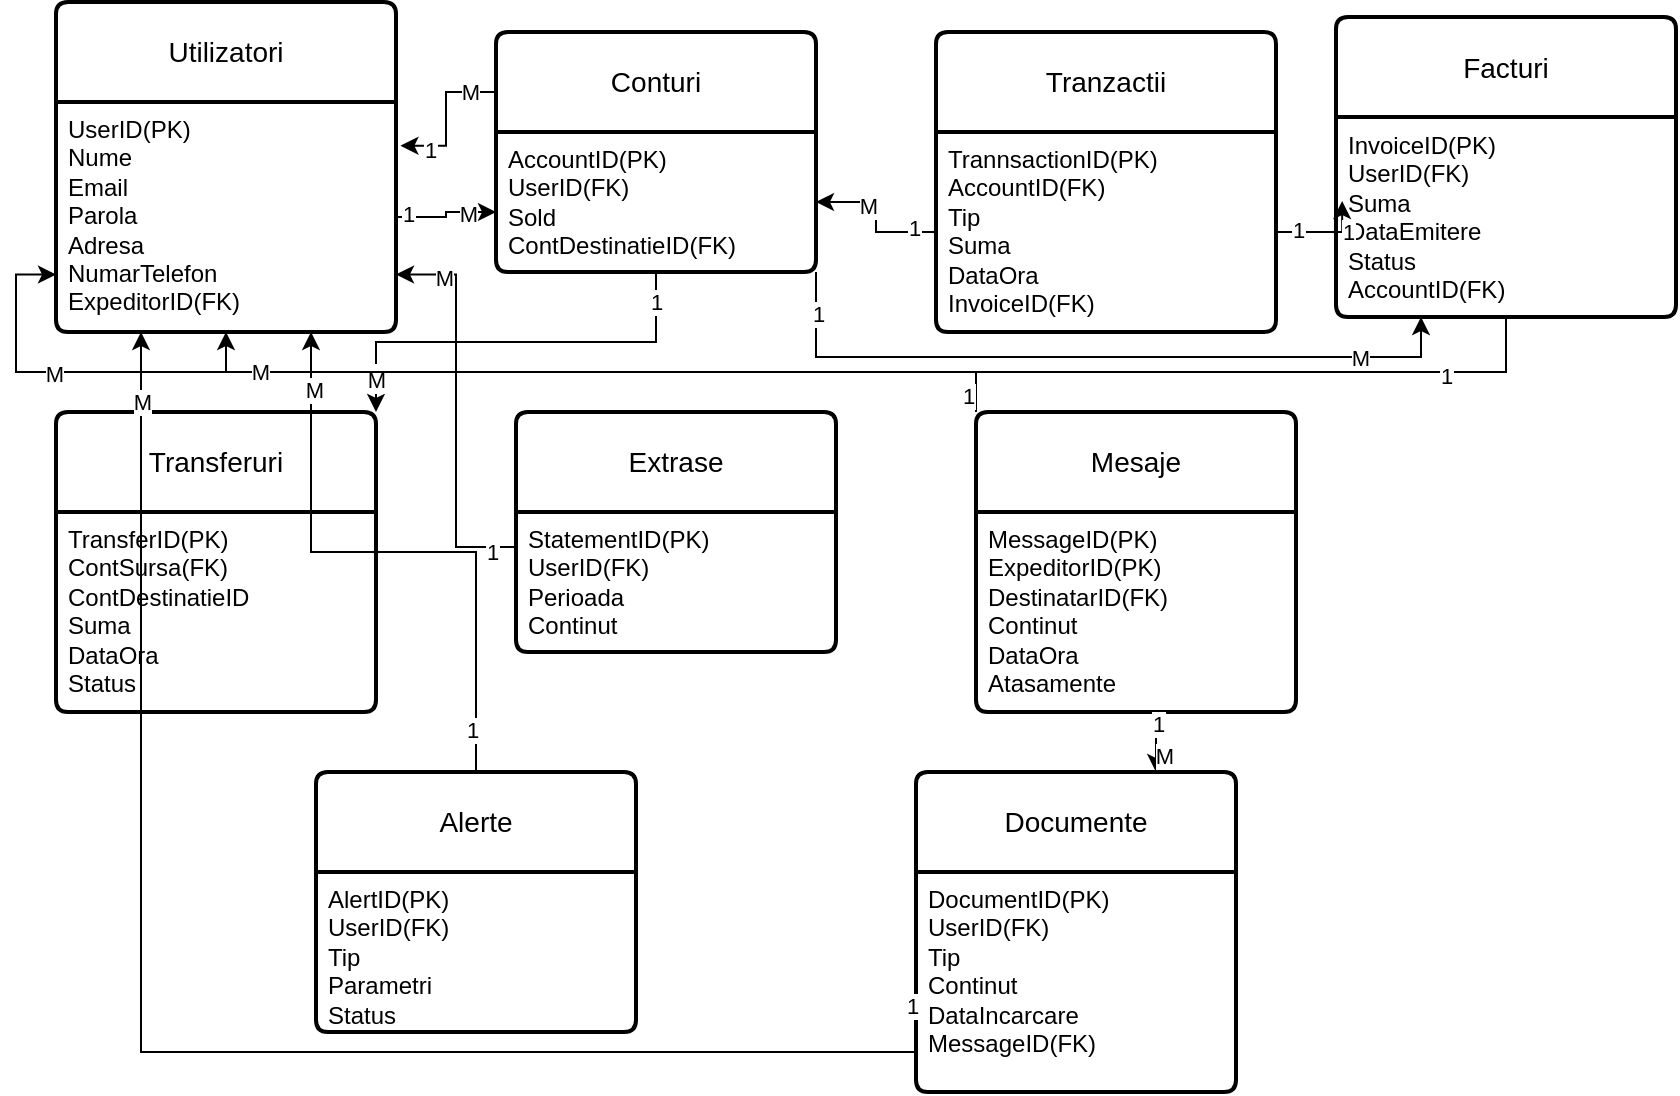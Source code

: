 <mxfile version="24.2.2" type="device">
  <diagram name="Page-1" id="jLjgZsrp2PUuqslbDFui">
    <mxGraphModel dx="832" dy="481" grid="1" gridSize="10" guides="1" tooltips="1" connect="1" arrows="1" fold="1" page="1" pageScale="1" pageWidth="850" pageHeight="1100" math="0" shadow="0">
      <root>
        <mxCell id="0" />
        <mxCell id="1" parent="0" />
        <mxCell id="uB77RhTPK0kiRLwo7SJo-1" value="Utilizatori" style="swimlane;childLayout=stackLayout;horizontal=1;startSize=50;horizontalStack=0;rounded=1;fontSize=14;fontStyle=0;strokeWidth=2;resizeParent=0;resizeLast=1;shadow=0;dashed=0;align=center;arcSize=4;whiteSpace=wrap;html=1;" parent="1" vertex="1">
          <mxGeometry x="30" y="45" width="170" height="165" as="geometry" />
        </mxCell>
        <mxCell id="uB77RhTPK0kiRLwo7SJo-2" value="UserID(PK)&lt;div&gt;Nume&lt;/div&gt;&lt;div&gt;Email&lt;/div&gt;&lt;div&gt;Parola&lt;/div&gt;&lt;div&gt;Adresa&lt;/div&gt;&lt;div&gt;NumarTelefon&lt;/div&gt;&lt;div&gt;ExpeditorID(FK)&lt;/div&gt;" style="align=left;strokeColor=none;fillColor=none;spacingLeft=4;fontSize=12;verticalAlign=top;resizable=0;rotatable=0;part=1;html=1;" parent="uB77RhTPK0kiRLwo7SJo-1" vertex="1">
          <mxGeometry y="50" width="170" height="115" as="geometry" />
        </mxCell>
        <mxCell id="uB77RhTPK0kiRLwo7SJo-3" value="Conturi" style="swimlane;childLayout=stackLayout;horizontal=1;startSize=50;horizontalStack=0;rounded=1;fontSize=14;fontStyle=0;strokeWidth=2;resizeParent=0;resizeLast=1;shadow=0;dashed=0;align=center;arcSize=4;whiteSpace=wrap;html=1;" parent="1" vertex="1">
          <mxGeometry x="250" y="60" width="160" height="120" as="geometry" />
        </mxCell>
        <mxCell id="uB77RhTPK0kiRLwo7SJo-4" value="AccountID(PK)&lt;div&gt;UserID(FK)&lt;/div&gt;&lt;div&gt;Sold&lt;/div&gt;&lt;div&gt;ContDestinatieID(FK)&lt;/div&gt;" style="align=left;strokeColor=none;fillColor=none;spacingLeft=4;fontSize=12;verticalAlign=top;resizable=0;rotatable=0;part=1;html=1;" parent="uB77RhTPK0kiRLwo7SJo-3" vertex="1">
          <mxGeometry y="50" width="160" height="70" as="geometry" />
        </mxCell>
        <mxCell id="uB77RhTPK0kiRLwo7SJo-5" value="Tranzactii" style="swimlane;childLayout=stackLayout;horizontal=1;startSize=50;horizontalStack=0;rounded=1;fontSize=14;fontStyle=0;strokeWidth=2;resizeParent=0;resizeLast=1;shadow=0;dashed=0;align=center;arcSize=4;whiteSpace=wrap;html=1;" parent="1" vertex="1">
          <mxGeometry x="470" y="60" width="170" height="150" as="geometry" />
        </mxCell>
        <mxCell id="uB77RhTPK0kiRLwo7SJo-6" value="TrannsactionID(PK)&lt;div&gt;AccountID(FK)&lt;/div&gt;&lt;div&gt;Tip&lt;/div&gt;&lt;div&gt;Suma&lt;/div&gt;&lt;div&gt;DataOra&lt;/div&gt;&lt;div&gt;InvoiceID(FK)&lt;/div&gt;" style="align=left;strokeColor=none;fillColor=none;spacingLeft=4;fontSize=12;verticalAlign=top;resizable=0;rotatable=0;part=1;html=1;" parent="uB77RhTPK0kiRLwo7SJo-5" vertex="1">
          <mxGeometry y="50" width="170" height="100" as="geometry" />
        </mxCell>
        <mxCell id="uB77RhTPK0kiRLwo7SJo-7" value="Facturi" style="swimlane;childLayout=stackLayout;horizontal=1;startSize=50;horizontalStack=0;rounded=1;fontSize=14;fontStyle=0;strokeWidth=2;resizeParent=0;resizeLast=1;shadow=0;dashed=0;align=center;arcSize=4;whiteSpace=wrap;html=1;" parent="1" vertex="1">
          <mxGeometry x="670" y="52.5" width="170" height="150" as="geometry" />
        </mxCell>
        <mxCell id="uB77RhTPK0kiRLwo7SJo-8" value="InvoiceID(PK)&lt;div&gt;UserID(FK)&lt;/div&gt;&lt;div&gt;Suma&lt;/div&gt;&lt;div&gt;DataEmitere&lt;/div&gt;&lt;div&gt;Status&lt;/div&gt;&lt;div&gt;AccountID(FK)&lt;/div&gt;&lt;div&gt;&lt;br&gt;&lt;/div&gt;&lt;div&gt;&lt;br&gt;&lt;/div&gt;" style="align=left;strokeColor=none;fillColor=none;spacingLeft=4;fontSize=12;verticalAlign=top;resizable=0;rotatable=0;part=1;html=1;" parent="uB77RhTPK0kiRLwo7SJo-7" vertex="1">
          <mxGeometry y="50" width="170" height="100" as="geometry" />
        </mxCell>
        <mxCell id="uB77RhTPK0kiRLwo7SJo-9" value="Transferuri" style="swimlane;childLayout=stackLayout;horizontal=1;startSize=50;horizontalStack=0;rounded=1;fontSize=14;fontStyle=0;strokeWidth=2;resizeParent=0;resizeLast=1;shadow=0;dashed=0;align=center;arcSize=4;whiteSpace=wrap;html=1;" parent="1" vertex="1">
          <mxGeometry x="30" y="250" width="160" height="150" as="geometry" />
        </mxCell>
        <mxCell id="uB77RhTPK0kiRLwo7SJo-10" value="TransferID(PK)&lt;div&gt;ContSursa(FK)&lt;/div&gt;&lt;div&gt;ContDestinatieID&lt;/div&gt;&lt;div&gt;Suma&lt;/div&gt;&lt;div&gt;DataOra&lt;/div&gt;&lt;div&gt;Status&lt;/div&gt;" style="align=left;strokeColor=none;fillColor=none;spacingLeft=4;fontSize=12;verticalAlign=top;resizable=0;rotatable=0;part=1;html=1;" parent="uB77RhTPK0kiRLwo7SJo-9" vertex="1">
          <mxGeometry y="50" width="160" height="100" as="geometry" />
        </mxCell>
        <mxCell id="uB77RhTPK0kiRLwo7SJo-11" value="Extrase" style="swimlane;childLayout=stackLayout;horizontal=1;startSize=50;horizontalStack=0;rounded=1;fontSize=14;fontStyle=0;strokeWidth=2;resizeParent=0;resizeLast=1;shadow=0;dashed=0;align=center;arcSize=4;whiteSpace=wrap;html=1;" parent="1" vertex="1">
          <mxGeometry x="260" y="250" width="160" height="120" as="geometry" />
        </mxCell>
        <mxCell id="uB77RhTPK0kiRLwo7SJo-12" value="StatementID(PK)&lt;div&gt;UserID(FK)&lt;/div&gt;&lt;div&gt;Perioada&lt;/div&gt;&lt;div&gt;Continut&lt;/div&gt;" style="align=left;strokeColor=none;fillColor=none;spacingLeft=4;fontSize=12;verticalAlign=top;resizable=0;rotatable=0;part=1;html=1;" parent="uB77RhTPK0kiRLwo7SJo-11" vertex="1">
          <mxGeometry y="50" width="160" height="70" as="geometry" />
        </mxCell>
        <mxCell id="uB77RhTPK0kiRLwo7SJo-43" style="edgeStyle=orthogonalEdgeStyle;rounded=0;orthogonalLoop=1;jettySize=auto;html=1;exitX=0;exitY=0;exitDx=0;exitDy=0;entryX=0;entryY=0.75;entryDx=0;entryDy=0;" parent="1" source="uB77RhTPK0kiRLwo7SJo-13" target="uB77RhTPK0kiRLwo7SJo-2" edge="1">
          <mxGeometry relative="1" as="geometry" />
        </mxCell>
        <mxCell id="uB77RhTPK0kiRLwo7SJo-44" value="1" style="edgeLabel;html=1;align=center;verticalAlign=middle;resizable=0;points=[];" parent="uB77RhTPK0kiRLwo7SJo-43" vertex="1" connectable="0">
          <mxGeometry x="-0.972" y="4" relative="1" as="geometry">
            <mxPoint as="offset" />
          </mxGeometry>
        </mxCell>
        <mxCell id="uB77RhTPK0kiRLwo7SJo-45" value="M" style="edgeLabel;html=1;align=center;verticalAlign=middle;resizable=0;points=[];" parent="uB77RhTPK0kiRLwo7SJo-43" vertex="1" connectable="0">
          <mxGeometry x="0.692" y="1" relative="1" as="geometry">
            <mxPoint as="offset" />
          </mxGeometry>
        </mxCell>
        <mxCell id="uB77RhTPK0kiRLwo7SJo-13" value="Mesaje" style="swimlane;childLayout=stackLayout;horizontal=1;startSize=50;horizontalStack=0;rounded=1;fontSize=14;fontStyle=0;strokeWidth=2;resizeParent=0;resizeLast=1;shadow=0;dashed=0;align=center;arcSize=4;whiteSpace=wrap;html=1;" parent="1" vertex="1">
          <mxGeometry x="490" y="250" width="160" height="150" as="geometry" />
        </mxCell>
        <mxCell id="uB77RhTPK0kiRLwo7SJo-14" value="MessageID(PK)&lt;div&gt;ExpeditorID(PK)&lt;/div&gt;&lt;div&gt;DestinatarID(FK)&lt;/div&gt;&lt;div&gt;Continut&lt;/div&gt;&lt;div&gt;DataOra&lt;/div&gt;&lt;div&gt;Atasamente&lt;br&gt;&lt;div&gt;&lt;br&gt;&lt;div&gt;&lt;br&gt;&lt;/div&gt;&lt;/div&gt;&lt;/div&gt;" style="align=left;strokeColor=none;fillColor=none;spacingLeft=4;fontSize=12;verticalAlign=top;resizable=0;rotatable=0;part=1;html=1;" parent="uB77RhTPK0kiRLwo7SJo-13" vertex="1">
          <mxGeometry y="50" width="160" height="100" as="geometry" />
        </mxCell>
        <mxCell id="uB77RhTPK0kiRLwo7SJo-49" style="edgeStyle=orthogonalEdgeStyle;rounded=0;orthogonalLoop=1;jettySize=auto;html=1;exitX=0.5;exitY=0;exitDx=0;exitDy=0;entryX=0.75;entryY=1;entryDx=0;entryDy=0;" parent="1" source="uB77RhTPK0kiRLwo7SJo-15" target="uB77RhTPK0kiRLwo7SJo-2" edge="1">
          <mxGeometry relative="1" as="geometry" />
        </mxCell>
        <mxCell id="uB77RhTPK0kiRLwo7SJo-50" value="1" style="edgeLabel;html=1;align=center;verticalAlign=middle;resizable=0;points=[];" parent="uB77RhTPK0kiRLwo7SJo-49" vertex="1" connectable="0">
          <mxGeometry x="-0.858" y="2" relative="1" as="geometry">
            <mxPoint as="offset" />
          </mxGeometry>
        </mxCell>
        <mxCell id="uB77RhTPK0kiRLwo7SJo-51" value="M" style="edgeLabel;html=1;align=center;verticalAlign=middle;resizable=0;points=[];" parent="uB77RhTPK0kiRLwo7SJo-49" vertex="1" connectable="0">
          <mxGeometry x="0.813" y="-1" relative="1" as="geometry">
            <mxPoint as="offset" />
          </mxGeometry>
        </mxCell>
        <mxCell id="uB77RhTPK0kiRLwo7SJo-15" value="Alerte" style="swimlane;childLayout=stackLayout;horizontal=1;startSize=50;horizontalStack=0;rounded=1;fontSize=14;fontStyle=0;strokeWidth=2;resizeParent=0;resizeLast=1;shadow=0;dashed=0;align=center;arcSize=4;whiteSpace=wrap;html=1;" parent="1" vertex="1">
          <mxGeometry x="160" y="430" width="160" height="130" as="geometry" />
        </mxCell>
        <mxCell id="uB77RhTPK0kiRLwo7SJo-16" value="AlertID(PK)&lt;div&gt;UserID(FK)&lt;/div&gt;&lt;div&gt;Tip&lt;/div&gt;&lt;div&gt;Parametri&lt;/div&gt;&lt;div&gt;Status&lt;/div&gt;" style="align=left;strokeColor=none;fillColor=none;spacingLeft=4;fontSize=12;verticalAlign=top;resizable=0;rotatable=0;part=1;html=1;" parent="uB77RhTPK0kiRLwo7SJo-15" vertex="1">
          <mxGeometry y="50" width="160" height="80" as="geometry" />
        </mxCell>
        <mxCell id="uB77RhTPK0kiRLwo7SJo-17" value="Documente" style="swimlane;childLayout=stackLayout;horizontal=1;startSize=50;horizontalStack=0;rounded=1;fontSize=14;fontStyle=0;strokeWidth=2;resizeParent=0;resizeLast=1;shadow=0;dashed=0;align=center;arcSize=4;whiteSpace=wrap;html=1;" parent="1" vertex="1">
          <mxGeometry x="460" y="430" width="160" height="160" as="geometry" />
        </mxCell>
        <mxCell id="uB77RhTPK0kiRLwo7SJo-18" value="DocumentID(PK)&lt;div&gt;UserID(FK)&lt;/div&gt;&lt;div&gt;Tip&lt;/div&gt;&lt;div&gt;Continut&lt;/div&gt;&lt;div&gt;DataIncarcare&lt;/div&gt;&lt;div&gt;MessageID(FK)&lt;/div&gt;" style="align=left;strokeColor=none;fillColor=none;spacingLeft=4;fontSize=12;verticalAlign=top;resizable=0;rotatable=0;part=1;html=1;" parent="uB77RhTPK0kiRLwo7SJo-17" vertex="1">
          <mxGeometry y="50" width="160" height="110" as="geometry" />
        </mxCell>
        <mxCell id="uB77RhTPK0kiRLwo7SJo-21" style="edgeStyle=orthogonalEdgeStyle;rounded=0;orthogonalLoop=1;jettySize=auto;html=1;exitX=1;exitY=0.5;exitDx=0;exitDy=0;entryX=0;entryY=0.75;entryDx=0;entryDy=0;" parent="1" source="uB77RhTPK0kiRLwo7SJo-2" target="uB77RhTPK0kiRLwo7SJo-3" edge="1">
          <mxGeometry relative="1" as="geometry" />
        </mxCell>
        <mxCell id="uB77RhTPK0kiRLwo7SJo-22" value="1" style="edgeLabel;html=1;align=center;verticalAlign=middle;resizable=0;points=[];" parent="uB77RhTPK0kiRLwo7SJo-21" vertex="1" connectable="0">
          <mxGeometry x="-0.771" y="2" relative="1" as="geometry">
            <mxPoint as="offset" />
          </mxGeometry>
        </mxCell>
        <mxCell id="uB77RhTPK0kiRLwo7SJo-23" value="M" style="edgeLabel;html=1;align=center;verticalAlign=middle;resizable=0;points=[];" parent="uB77RhTPK0kiRLwo7SJo-21" vertex="1" connectable="0">
          <mxGeometry x="0.457" y="-1" relative="1" as="geometry">
            <mxPoint as="offset" />
          </mxGeometry>
        </mxCell>
        <mxCell id="uB77RhTPK0kiRLwo7SJo-24" style="edgeStyle=orthogonalEdgeStyle;rounded=0;orthogonalLoop=1;jettySize=auto;html=1;exitX=0;exitY=0;exitDx=0;exitDy=0;entryX=1.013;entryY=0.19;entryDx=0;entryDy=0;entryPerimeter=0;" parent="1" source="uB77RhTPK0kiRLwo7SJo-4" target="uB77RhTPK0kiRLwo7SJo-2" edge="1">
          <mxGeometry relative="1" as="geometry" />
        </mxCell>
        <mxCell id="uB77RhTPK0kiRLwo7SJo-25" value="M" style="edgeLabel;html=1;align=center;verticalAlign=middle;resizable=0;points=[];" parent="uB77RhTPK0kiRLwo7SJo-24" vertex="1" connectable="0">
          <mxGeometry x="-0.299" relative="1" as="geometry">
            <mxPoint as="offset" />
          </mxGeometry>
        </mxCell>
        <mxCell id="uB77RhTPK0kiRLwo7SJo-26" value="1" style="edgeLabel;html=1;align=center;verticalAlign=middle;resizable=0;points=[];" parent="uB77RhTPK0kiRLwo7SJo-24" vertex="1" connectable="0">
          <mxGeometry x="0.694" y="2" relative="1" as="geometry">
            <mxPoint as="offset" />
          </mxGeometry>
        </mxCell>
        <mxCell id="uB77RhTPK0kiRLwo7SJo-27" style="edgeStyle=orthogonalEdgeStyle;rounded=0;orthogonalLoop=1;jettySize=auto;html=1;exitX=0.5;exitY=1;exitDx=0;exitDy=0;entryX=1;entryY=0;entryDx=0;entryDy=0;" parent="1" source="uB77RhTPK0kiRLwo7SJo-4" target="uB77RhTPK0kiRLwo7SJo-9" edge="1">
          <mxGeometry relative="1" as="geometry">
            <Array as="points">
              <mxPoint x="330" y="215" />
              <mxPoint x="190" y="215" />
            </Array>
          </mxGeometry>
        </mxCell>
        <mxCell id="uB77RhTPK0kiRLwo7SJo-28" value="1" style="edgeLabel;html=1;align=center;verticalAlign=middle;resizable=0;points=[];" parent="uB77RhTPK0kiRLwo7SJo-27" vertex="1" connectable="0">
          <mxGeometry x="-0.857" relative="1" as="geometry">
            <mxPoint as="offset" />
          </mxGeometry>
        </mxCell>
        <mxCell id="uB77RhTPK0kiRLwo7SJo-29" value="M" style="edgeLabel;html=1;align=center;verticalAlign=middle;resizable=0;points=[];" parent="uB77RhTPK0kiRLwo7SJo-27" vertex="1" connectable="0">
          <mxGeometry x="0.829" relative="1" as="geometry">
            <mxPoint as="offset" />
          </mxGeometry>
        </mxCell>
        <mxCell id="uB77RhTPK0kiRLwo7SJo-30" value="M" style="edgeLabel;html=1;align=center;verticalAlign=middle;resizable=0;points=[];" parent="uB77RhTPK0kiRLwo7SJo-27" vertex="1" connectable="0">
          <mxGeometry x="0.848" relative="1" as="geometry">
            <mxPoint as="offset" />
          </mxGeometry>
        </mxCell>
        <mxCell id="uB77RhTPK0kiRLwo7SJo-31" style="edgeStyle=orthogonalEdgeStyle;rounded=0;orthogonalLoop=1;jettySize=auto;html=1;exitX=1;exitY=1;exitDx=0;exitDy=0;entryX=0.25;entryY=1;entryDx=0;entryDy=0;" parent="1" source="uB77RhTPK0kiRLwo7SJo-4" target="uB77RhTPK0kiRLwo7SJo-8" edge="1">
          <mxGeometry relative="1" as="geometry" />
        </mxCell>
        <mxCell id="uB77RhTPK0kiRLwo7SJo-32" value="1" style="edgeLabel;html=1;align=center;verticalAlign=middle;resizable=0;points=[];" parent="uB77RhTPK0kiRLwo7SJo-31" vertex="1" connectable="0">
          <mxGeometry x="-0.886" y="1" relative="1" as="geometry">
            <mxPoint as="offset" />
          </mxGeometry>
        </mxCell>
        <mxCell id="uB77RhTPK0kiRLwo7SJo-33" value="M" style="edgeLabel;html=1;align=center;verticalAlign=middle;resizable=0;points=[];" parent="uB77RhTPK0kiRLwo7SJo-31" vertex="1" connectable="0">
          <mxGeometry x="0.72" relative="1" as="geometry">
            <mxPoint as="offset" />
          </mxGeometry>
        </mxCell>
        <mxCell id="uB77RhTPK0kiRLwo7SJo-34" style="edgeStyle=orthogonalEdgeStyle;rounded=0;orthogonalLoop=1;jettySize=auto;html=1;exitX=0;exitY=0.5;exitDx=0;exitDy=0;entryX=1;entryY=0.5;entryDx=0;entryDy=0;" parent="1" source="uB77RhTPK0kiRLwo7SJo-6" target="uB77RhTPK0kiRLwo7SJo-4" edge="1">
          <mxGeometry relative="1" as="geometry" />
        </mxCell>
        <mxCell id="uB77RhTPK0kiRLwo7SJo-35" value="1" style="edgeLabel;html=1;align=center;verticalAlign=middle;resizable=0;points=[];" parent="uB77RhTPK0kiRLwo7SJo-34" vertex="1" connectable="0">
          <mxGeometry x="-0.692" y="-2" relative="1" as="geometry">
            <mxPoint as="offset" />
          </mxGeometry>
        </mxCell>
        <mxCell id="uB77RhTPK0kiRLwo7SJo-36" value="M" style="edgeLabel;html=1;align=center;verticalAlign=middle;resizable=0;points=[];" parent="uB77RhTPK0kiRLwo7SJo-34" vertex="1" connectable="0">
          <mxGeometry x="0.323" y="2" relative="1" as="geometry">
            <mxPoint as="offset" />
          </mxGeometry>
        </mxCell>
        <mxCell id="uB77RhTPK0kiRLwo7SJo-37" style="edgeStyle=orthogonalEdgeStyle;rounded=0;orthogonalLoop=1;jettySize=auto;html=1;exitX=0.5;exitY=1;exitDx=0;exitDy=0;entryX=0.5;entryY=1;entryDx=0;entryDy=0;" parent="1" source="uB77RhTPK0kiRLwo7SJo-8" target="uB77RhTPK0kiRLwo7SJo-2" edge="1">
          <mxGeometry relative="1" as="geometry" />
        </mxCell>
        <mxCell id="uB77RhTPK0kiRLwo7SJo-38" value="1" style="edgeLabel;html=1;align=center;verticalAlign=middle;resizable=0;points=[];" parent="uB77RhTPK0kiRLwo7SJo-37" vertex="1" connectable="0">
          <mxGeometry x="-0.831" y="2" relative="1" as="geometry">
            <mxPoint as="offset" />
          </mxGeometry>
        </mxCell>
        <mxCell id="uB77RhTPK0kiRLwo7SJo-39" value="M" style="edgeLabel;html=1;align=center;verticalAlign=middle;resizable=0;points=[];" parent="uB77RhTPK0kiRLwo7SJo-37" vertex="1" connectable="0">
          <mxGeometry x="0.894" relative="1" as="geometry">
            <mxPoint as="offset" />
          </mxGeometry>
        </mxCell>
        <mxCell id="uB77RhTPK0kiRLwo7SJo-40" style="edgeStyle=orthogonalEdgeStyle;rounded=0;orthogonalLoop=1;jettySize=auto;html=1;exitX=0;exitY=0.25;exitDx=0;exitDy=0;entryX=1;entryY=0.75;entryDx=0;entryDy=0;" parent="1" source="uB77RhTPK0kiRLwo7SJo-12" target="uB77RhTPK0kiRLwo7SJo-2" edge="1">
          <mxGeometry relative="1" as="geometry" />
        </mxCell>
        <mxCell id="uB77RhTPK0kiRLwo7SJo-41" value="1" style="edgeLabel;html=1;align=center;verticalAlign=middle;resizable=0;points=[];" parent="uB77RhTPK0kiRLwo7SJo-40" vertex="1" connectable="0">
          <mxGeometry x="-0.872" y="2" relative="1" as="geometry">
            <mxPoint as="offset" />
          </mxGeometry>
        </mxCell>
        <mxCell id="uB77RhTPK0kiRLwo7SJo-42" value="M" style="edgeLabel;html=1;align=center;verticalAlign=middle;resizable=0;points=[];" parent="uB77RhTPK0kiRLwo7SJo-40" vertex="1" connectable="0">
          <mxGeometry x="0.763" y="1" relative="1" as="geometry">
            <mxPoint x="1" as="offset" />
          </mxGeometry>
        </mxCell>
        <mxCell id="uB77RhTPK0kiRLwo7SJo-46" style="edgeStyle=orthogonalEdgeStyle;rounded=0;orthogonalLoop=1;jettySize=auto;html=1;exitX=0.5;exitY=1;exitDx=0;exitDy=0;entryX=0.75;entryY=0;entryDx=0;entryDy=0;" parent="1" source="uB77RhTPK0kiRLwo7SJo-14" target="uB77RhTPK0kiRLwo7SJo-17" edge="1">
          <mxGeometry relative="1" as="geometry" />
        </mxCell>
        <mxCell id="uB77RhTPK0kiRLwo7SJo-47" value="1" style="edgeLabel;html=1;align=center;verticalAlign=middle;resizable=0;points=[];" parent="uB77RhTPK0kiRLwo7SJo-46" vertex="1" connectable="0">
          <mxGeometry x="-0.2" y="1" relative="1" as="geometry">
            <mxPoint as="offset" />
          </mxGeometry>
        </mxCell>
        <mxCell id="uB77RhTPK0kiRLwo7SJo-48" value="M" style="edgeLabel;html=1;align=center;verticalAlign=middle;resizable=0;points=[];" parent="uB77RhTPK0kiRLwo7SJo-46" vertex="1" connectable="0">
          <mxGeometry x="0.6" y="4" relative="1" as="geometry">
            <mxPoint as="offset" />
          </mxGeometry>
        </mxCell>
        <mxCell id="uB77RhTPK0kiRLwo7SJo-52" style="edgeStyle=orthogonalEdgeStyle;rounded=0;orthogonalLoop=1;jettySize=auto;html=1;exitX=0;exitY=0.25;exitDx=0;exitDy=0;entryX=0.25;entryY=1;entryDx=0;entryDy=0;" parent="1" source="uB77RhTPK0kiRLwo7SJo-18" target="uB77RhTPK0kiRLwo7SJo-2" edge="1">
          <mxGeometry relative="1" as="geometry">
            <Array as="points">
              <mxPoint x="460" y="570" />
              <mxPoint x="73" y="570" />
            </Array>
          </mxGeometry>
        </mxCell>
        <mxCell id="uB77RhTPK0kiRLwo7SJo-53" value="1" style="edgeLabel;html=1;align=center;verticalAlign=middle;resizable=0;points=[];" parent="uB77RhTPK0kiRLwo7SJo-52" vertex="1" connectable="0">
          <mxGeometry x="-0.903" y="-2" relative="1" as="geometry">
            <mxPoint as="offset" />
          </mxGeometry>
        </mxCell>
        <mxCell id="uB77RhTPK0kiRLwo7SJo-54" value="M" style="edgeLabel;html=1;align=center;verticalAlign=middle;resizable=0;points=[];" parent="uB77RhTPK0kiRLwo7SJo-52" vertex="1" connectable="0">
          <mxGeometry x="0.915" relative="1" as="geometry">
            <mxPoint as="offset" />
          </mxGeometry>
        </mxCell>
        <mxCell id="oLtp5Nx4UPHjGq_bRnWx-9" style="edgeStyle=orthogonalEdgeStyle;rounded=0;orthogonalLoop=1;jettySize=auto;html=1;exitX=1;exitY=0.5;exitDx=0;exitDy=0;entryX=0.018;entryY=0.42;entryDx=0;entryDy=0;entryPerimeter=0;" edge="1" parent="1" source="uB77RhTPK0kiRLwo7SJo-6" target="uB77RhTPK0kiRLwo7SJo-8">
          <mxGeometry relative="1" as="geometry" />
        </mxCell>
        <mxCell id="oLtp5Nx4UPHjGq_bRnWx-10" value="1" style="edgeLabel;html=1;align=center;verticalAlign=middle;resizable=0;points=[];" vertex="1" connectable="0" parent="oLtp5Nx4UPHjGq_bRnWx-9">
          <mxGeometry x="-0.556" y="1" relative="1" as="geometry">
            <mxPoint as="offset" />
          </mxGeometry>
        </mxCell>
        <mxCell id="oLtp5Nx4UPHjGq_bRnWx-11" value="1" style="edgeLabel;html=1;align=center;verticalAlign=middle;resizable=0;points=[];" vertex="1" connectable="0" parent="oLtp5Nx4UPHjGq_bRnWx-9">
          <mxGeometry x="0.421" y="-2" relative="1" as="geometry">
            <mxPoint x="1" y="1" as="offset" />
          </mxGeometry>
        </mxCell>
      </root>
    </mxGraphModel>
  </diagram>
</mxfile>

